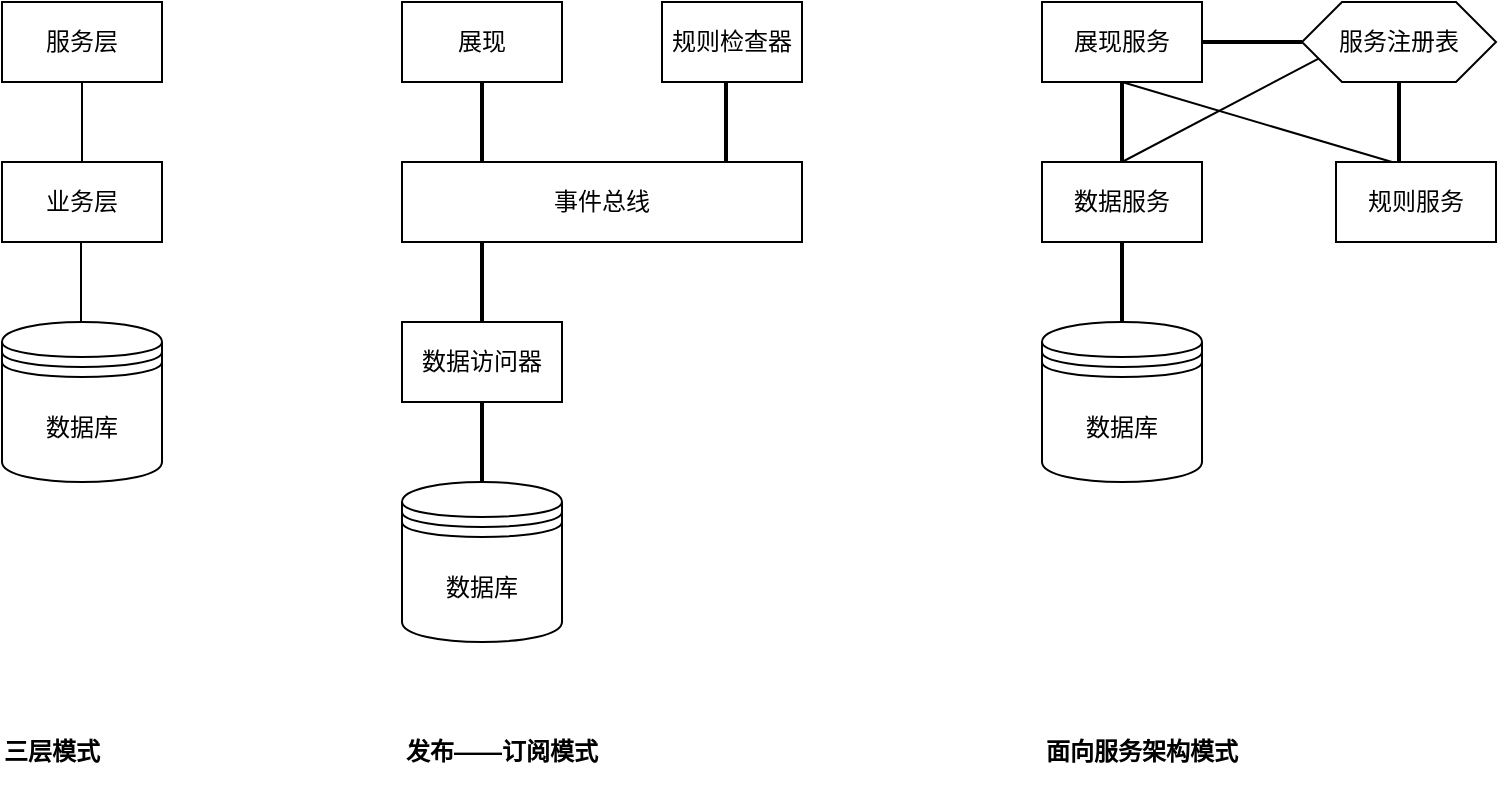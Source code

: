 <mxfile version="14.6.9" type="github">
  <diagram id="prtHgNgQTEPvFCAcTncT" name="Page-1">
    <mxGraphModel dx="1182" dy="624" grid="1" gridSize="10" guides="1" tooltips="1" connect="1" arrows="1" fold="1" page="1" pageScale="1" pageWidth="827" pageHeight="1169" math="0" shadow="0">
      <root>
        <mxCell id="0" />
        <mxCell id="1" parent="0" />
        <mxCell id="evOUBMvwnC0RFa0_EswG-19" value="" style="group" parent="1" vertex="1" connectable="0">
          <mxGeometry x="80" y="40" width="80" height="390" as="geometry" />
        </mxCell>
        <mxCell id="evOUBMvwnC0RFa0_EswG-16" value="" style="group" parent="evOUBMvwnC0RFa0_EswG-19" vertex="1" connectable="0">
          <mxGeometry width="80" height="320" as="geometry" />
        </mxCell>
        <mxCell id="evOUBMvwnC0RFa0_EswG-10" value="" style="group" parent="evOUBMvwnC0RFa0_EswG-16" vertex="1" connectable="0">
          <mxGeometry width="80" height="270" as="geometry" />
        </mxCell>
        <mxCell id="evOUBMvwnC0RFa0_EswG-1" value="服务层" style="rounded=0;whiteSpace=wrap;html=1;" parent="evOUBMvwnC0RFa0_EswG-10" vertex="1">
          <mxGeometry width="80" height="40" as="geometry" />
        </mxCell>
        <mxCell id="evOUBMvwnC0RFa0_EswG-5" value="业务层" style="rounded=0;whiteSpace=wrap;html=1;" parent="evOUBMvwnC0RFa0_EswG-10" vertex="1">
          <mxGeometry y="80" width="80" height="40" as="geometry" />
        </mxCell>
        <mxCell id="evOUBMvwnC0RFa0_EswG-8" value="" style="endArrow=none;html=1;exitX=0.5;exitY=0;exitDx=0;exitDy=0;entryX=0.5;entryY=1;entryDx=0;entryDy=0;" parent="evOUBMvwnC0RFa0_EswG-10" source="evOUBMvwnC0RFa0_EswG-5" target="evOUBMvwnC0RFa0_EswG-1" edge="1">
          <mxGeometry width="50" height="50" relative="1" as="geometry">
            <mxPoint x="10" y="90" as="sourcePoint" />
            <mxPoint x="60" y="40" as="targetPoint" />
          </mxGeometry>
        </mxCell>
        <mxCell id="evOUBMvwnC0RFa0_EswG-9" value="" style="endArrow=none;html=1;exitX=0.5;exitY=0;exitDx=0;exitDy=0;entryX=0.5;entryY=1;entryDx=0;entryDy=0;" parent="evOUBMvwnC0RFa0_EswG-10" edge="1">
          <mxGeometry width="50" height="50" relative="1" as="geometry">
            <mxPoint x="39.5" y="160" as="sourcePoint" />
            <mxPoint x="39.5" y="120" as="targetPoint" />
          </mxGeometry>
        </mxCell>
        <mxCell id="evOUBMvwnC0RFa0_EswG-15" value="数据库" style="shape=datastore;whiteSpace=wrap;html=1;" parent="evOUBMvwnC0RFa0_EswG-10" vertex="1">
          <mxGeometry y="160" width="80" height="80" as="geometry" />
        </mxCell>
        <mxCell id="evOUBMvwnC0RFa0_EswG-7" value="&lt;b&gt;三层模式&lt;/b&gt;" style="text;html=1;strokeColor=none;fillColor=none;align=center;verticalAlign=middle;whiteSpace=wrap;rounded=0;" parent="evOUBMvwnC0RFa0_EswG-19" vertex="1">
          <mxGeometry y="360" width="50" height="30" as="geometry" />
        </mxCell>
        <mxCell id="evOUBMvwnC0RFa0_EswG-26" value="" style="group" parent="1" vertex="1" connectable="0">
          <mxGeometry x="280" y="40" width="200" height="400" as="geometry" />
        </mxCell>
        <mxCell id="evOUBMvwnC0RFa0_EswG-11" value="展现" style="rounded=0;whiteSpace=wrap;html=1;" parent="evOUBMvwnC0RFa0_EswG-26" vertex="1">
          <mxGeometry width="80" height="40" as="geometry" />
        </mxCell>
        <mxCell id="evOUBMvwnC0RFa0_EswG-12" value="规则检查器" style="rounded=0;whiteSpace=wrap;html=1;" parent="evOUBMvwnC0RFa0_EswG-26" vertex="1">
          <mxGeometry x="130" width="70" height="40" as="geometry" />
        </mxCell>
        <mxCell id="evOUBMvwnC0RFa0_EswG-13" value="事件总线" style="rounded=0;whiteSpace=wrap;html=1;" parent="evOUBMvwnC0RFa0_EswG-26" vertex="1">
          <mxGeometry y="80" width="200" height="40" as="geometry" />
        </mxCell>
        <mxCell id="evOUBMvwnC0RFa0_EswG-14" value="数据访问器" style="rounded=0;whiteSpace=wrap;html=1;" parent="evOUBMvwnC0RFa0_EswG-26" vertex="1">
          <mxGeometry y="160" width="80" height="40" as="geometry" />
        </mxCell>
        <mxCell id="evOUBMvwnC0RFa0_EswG-17" value="数据库" style="shape=datastore;whiteSpace=wrap;html=1;" parent="evOUBMvwnC0RFa0_EswG-26" vertex="1">
          <mxGeometry y="240" width="80" height="80" as="geometry" />
        </mxCell>
        <mxCell id="evOUBMvwnC0RFa0_EswG-18" value="&lt;b&gt;发布——订阅模式&lt;/b&gt;" style="text;html=1;strokeColor=none;fillColor=none;align=center;verticalAlign=middle;whiteSpace=wrap;rounded=0;" parent="evOUBMvwnC0RFa0_EswG-26" vertex="1">
          <mxGeometry y="360" width="100" height="30" as="geometry" />
        </mxCell>
        <mxCell id="evOUBMvwnC0RFa0_EswG-21" value="" style="line;strokeWidth=2;direction=south;html=1;" parent="evOUBMvwnC0RFa0_EswG-26" vertex="1">
          <mxGeometry x="35" y="40" width="10" height="40" as="geometry" />
        </mxCell>
        <mxCell id="evOUBMvwnC0RFa0_EswG-22" value="" style="line;strokeWidth=2;direction=south;html=1;" parent="evOUBMvwnC0RFa0_EswG-26" vertex="1">
          <mxGeometry x="157" y="40" width="10" height="40" as="geometry" />
        </mxCell>
        <mxCell id="evOUBMvwnC0RFa0_EswG-24" value="" style="line;strokeWidth=2;direction=south;html=1;" parent="evOUBMvwnC0RFa0_EswG-26" vertex="1">
          <mxGeometry x="35" y="120" width="10" height="40" as="geometry" />
        </mxCell>
        <mxCell id="evOUBMvwnC0RFa0_EswG-25" value="" style="line;strokeWidth=2;direction=south;html=1;" parent="evOUBMvwnC0RFa0_EswG-26" vertex="1">
          <mxGeometry x="35" y="200" width="10" height="40" as="geometry" />
        </mxCell>
        <mxCell id="zY08OwHIFMRBFedLnHeg-14" value="" style="group" vertex="1" connectable="0" parent="1">
          <mxGeometry x="600" y="40" width="227" height="390" as="geometry" />
        </mxCell>
        <mxCell id="zY08OwHIFMRBFedLnHeg-1" value="展现服务" style="rounded=0;whiteSpace=wrap;html=1;" vertex="1" parent="zY08OwHIFMRBFedLnHeg-14">
          <mxGeometry width="80" height="40" as="geometry" />
        </mxCell>
        <mxCell id="zY08OwHIFMRBFedLnHeg-2" value="数据库" style="shape=datastore;whiteSpace=wrap;html=1;" vertex="1" parent="zY08OwHIFMRBFedLnHeg-14">
          <mxGeometry y="160" width="80" height="80" as="geometry" />
        </mxCell>
        <mxCell id="zY08OwHIFMRBFedLnHeg-3" value="服务注册表" style="shape=hexagon;perimeter=hexagonPerimeter2;whiteSpace=wrap;html=1;fixedSize=1;" vertex="1" parent="zY08OwHIFMRBFedLnHeg-14">
          <mxGeometry x="130" width="97" height="40" as="geometry" />
        </mxCell>
        <mxCell id="zY08OwHIFMRBFedLnHeg-4" value="数据服务" style="rounded=0;whiteSpace=wrap;html=1;" vertex="1" parent="zY08OwHIFMRBFedLnHeg-14">
          <mxGeometry y="80" width="80" height="40" as="geometry" />
        </mxCell>
        <mxCell id="zY08OwHIFMRBFedLnHeg-5" value="规则服务" style="rounded=0;whiteSpace=wrap;html=1;" vertex="1" parent="zY08OwHIFMRBFedLnHeg-14">
          <mxGeometry x="147" y="80" width="80" height="40" as="geometry" />
        </mxCell>
        <mxCell id="zY08OwHIFMRBFedLnHeg-6" value="" style="line;strokeWidth=2;direction=south;html=1;" vertex="1" parent="zY08OwHIFMRBFedLnHeg-14">
          <mxGeometry x="35" y="40" width="10" height="40" as="geometry" />
        </mxCell>
        <mxCell id="zY08OwHIFMRBFedLnHeg-7" value="" style="line;strokeWidth=2;direction=south;html=1;" vertex="1" parent="zY08OwHIFMRBFedLnHeg-14">
          <mxGeometry x="35" y="120" width="10" height="40" as="geometry" />
        </mxCell>
        <mxCell id="zY08OwHIFMRBFedLnHeg-9" value="" style="line;strokeWidth=2;direction=south;html=1;" vertex="1" parent="zY08OwHIFMRBFedLnHeg-14">
          <mxGeometry x="173.5" y="40" width="10" height="40" as="geometry" />
        </mxCell>
        <mxCell id="zY08OwHIFMRBFedLnHeg-10" value="" style="line;strokeWidth=2;html=1;" vertex="1" parent="zY08OwHIFMRBFedLnHeg-14">
          <mxGeometry x="80" y="15" width="50" height="10" as="geometry" />
        </mxCell>
        <mxCell id="zY08OwHIFMRBFedLnHeg-11" value="" style="endArrow=none;html=1;entryX=0;entryY=0.75;entryDx=0;entryDy=0;" edge="1" parent="zY08OwHIFMRBFedLnHeg-14" target="zY08OwHIFMRBFedLnHeg-3">
          <mxGeometry width="50" height="50" relative="1" as="geometry">
            <mxPoint x="40" y="80" as="sourcePoint" />
            <mxPoint x="90" y="30" as="targetPoint" />
          </mxGeometry>
        </mxCell>
        <mxCell id="zY08OwHIFMRBFedLnHeg-12" value="" style="endArrow=none;html=1;entryX=0.35;entryY=0;entryDx=0;entryDy=0;entryPerimeter=0;exitX=0;exitY=0.5;exitDx=0;exitDy=0;exitPerimeter=0;" edge="1" parent="zY08OwHIFMRBFedLnHeg-14" source="zY08OwHIFMRBFedLnHeg-6" target="zY08OwHIFMRBFedLnHeg-5">
          <mxGeometry width="50" height="50" relative="1" as="geometry">
            <mxPoint x="100" y="80" as="sourcePoint" />
            <mxPoint x="150" y="30" as="targetPoint" />
          </mxGeometry>
        </mxCell>
        <mxCell id="zY08OwHIFMRBFedLnHeg-13" value="&lt;b&gt;面向服务架构模式&lt;/b&gt;" style="text;html=1;strokeColor=none;fillColor=none;align=center;verticalAlign=middle;whiteSpace=wrap;rounded=0;" vertex="1" parent="zY08OwHIFMRBFedLnHeg-14">
          <mxGeometry y="360" width="100" height="30" as="geometry" />
        </mxCell>
      </root>
    </mxGraphModel>
  </diagram>
</mxfile>
